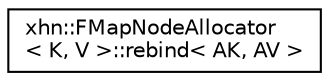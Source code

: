 digraph "Graphical Class Hierarchy"
{
  edge [fontname="Helvetica",fontsize="10",labelfontname="Helvetica",labelfontsize="10"];
  node [fontname="Helvetica",fontsize="10",shape=record];
  rankdir="LR";
  Node1 [label="xhn::FMapNodeAllocator\l\< K, V \>::rebind\< AK, AV \>",height=0.2,width=0.4,color="black", fillcolor="white", style="filled",URL="$structxhn_1_1_f_map_node_allocator_1_1rebind.html"];
}
